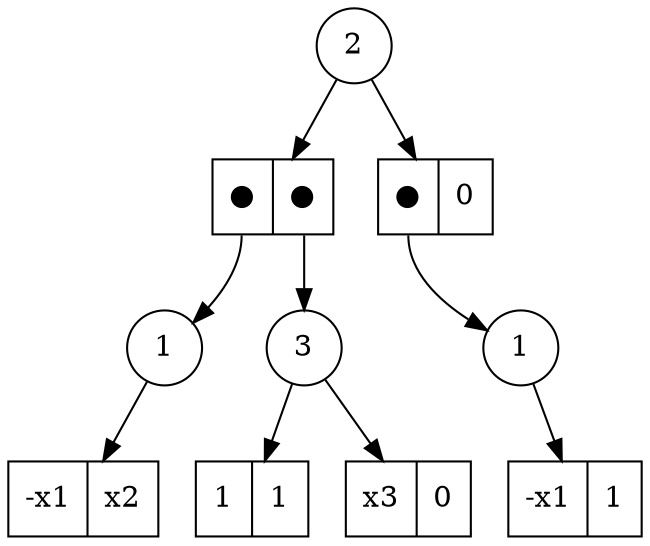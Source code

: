 digraph G {
	Dec_0_1 [shape=circle, label="2"]
	Dec_0_1 -> Ele_1_15
	Ele_1_15 [shape=record,label="<f0> ●|<f1> ●"]
	Ele_1_15:f0 -> Dec_2_22
	Dec_2_22 [shape=circle, label="1"]
	Dec_2_22 -> Ele_3_39
	Ele_3_39 [shape=record,label="<f0> -x1|<f1> x2"]
	Ele_1_15:f1 -> Dec_2_23
	Dec_2_23 [shape=circle, label="3"]
	Dec_2_23 -> Ele_3_40
	Ele_3_40 [shape=record,label="<f0> 1|<f1> 1"]
	Dec_2_23 -> Ele_3_41
	Ele_3_41 [shape=record,label="<f0> x3|<f1> 0"]
	Dec_0_1 -> Ele_1_16
	Ele_1_16 [shape=record,label="<f0> ●|<f1> 0"]
	Ele_1_16:f0 -> Dec_2_24
	Dec_2_24 [shape=circle, label="1"]
	Dec_2_24 -> Ele_3_42
	Ele_3_42 [shape=record,label="<f0> -x1|<f1> 1"]
}
